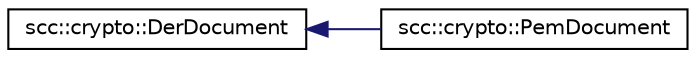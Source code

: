 digraph "Graphical Class Hierarchy"
{
 // LATEX_PDF_SIZE
  edge [fontname="Helvetica",fontsize="10",labelfontname="Helvetica",labelfontsize="10"];
  node [fontname="Helvetica",fontsize="10",shape=record];
  rankdir="LR";
  Node0 [label="scc::crypto::DerDocument",height=0.2,width=0.4,color="black", fillcolor="white", style="filled",URL="$d5/d26/classscc_1_1crypto_1_1DerDocument.html",tooltip="DER document."];
  Node0 -> Node1 [dir="back",color="midnightblue",fontsize="10",style="solid",fontname="Helvetica"];
  Node1 [label="scc::crypto::PemDocument",height=0.2,width=0.4,color="black", fillcolor="white", style="filled",URL="$df/df7/classscc_1_1crypto_1_1PemDocument.html",tooltip="PEM formatted DER document."];
}
